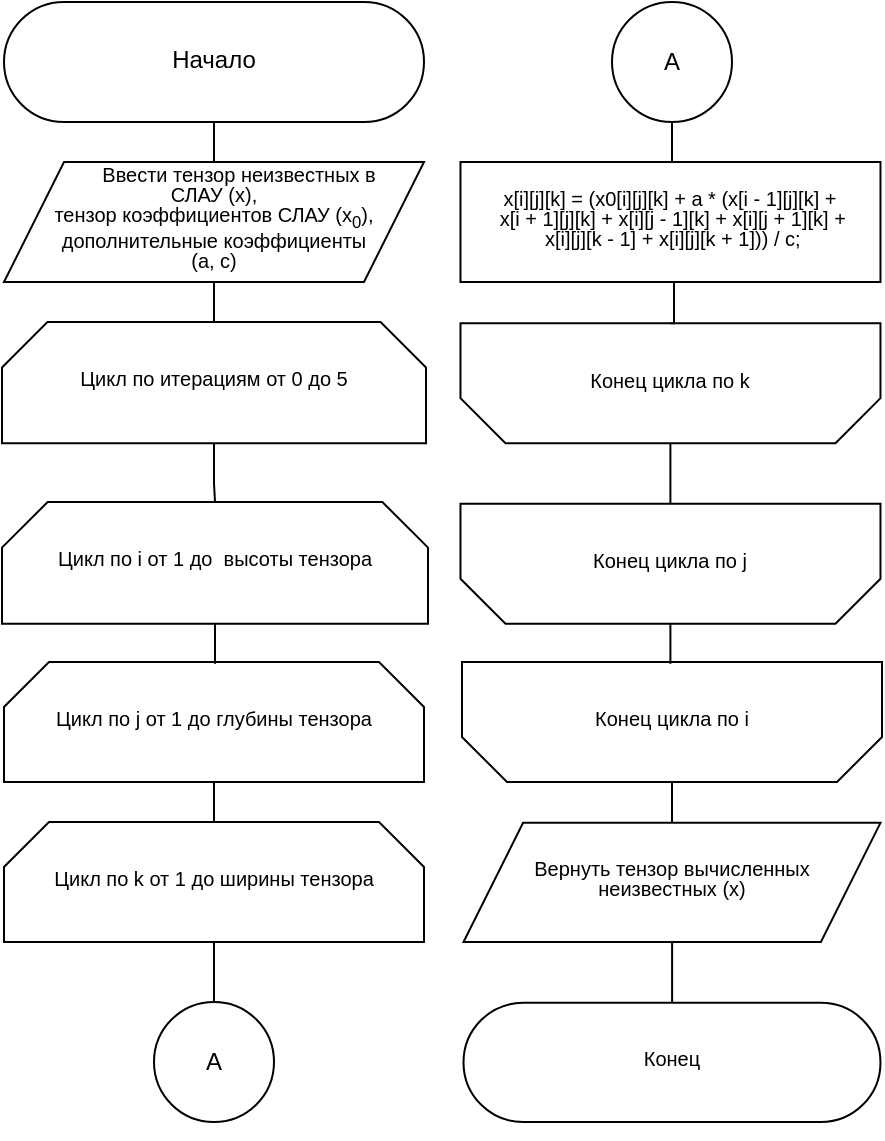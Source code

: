 <mxfile version="24.7.17">
  <diagram id="C5RBs43oDa-KdzZeNtuy" name="Page-1">
    <mxGraphModel dx="909" dy="562" grid="1" gridSize="10" guides="1" tooltips="1" connect="1" arrows="1" fold="1" page="1" pageScale="1" pageWidth="827" pageHeight="1169" math="0" shadow="0">
      <root>
        <mxCell id="WIyWlLk6GJQsqaUBKTNV-0" />
        <mxCell id="WIyWlLk6GJQsqaUBKTNV-1" parent="WIyWlLk6GJQsqaUBKTNV-0" />
        <mxCell id="6feE2uby9njF6zJ2HvsM-2" value="" style="edgeStyle=orthogonalEdgeStyle;rounded=0;orthogonalLoop=1;jettySize=auto;html=1;endArrow=none;endFill=0;fontFamily=Helvetica;" parent="WIyWlLk6GJQsqaUBKTNV-1" source="6feE2uby9njF6zJ2HvsM-0" target="6feE2uby9njF6zJ2HvsM-1" edge="1">
          <mxGeometry relative="1" as="geometry" />
        </mxCell>
        <mxCell id="6feE2uby9njF6zJ2HvsM-0" value="&lt;p style=&quot;line-height: 1;&quot;&gt;&lt;font style=&quot;font-size: 12px;&quot;&gt;Начало&lt;/font&gt;&lt;/p&gt;" style="shape=stencil(vZXxboMgEMafhj9dUNwDLG57j9NelRTBIKv27YegWdHq1s3OmJD7Dn/3nZyRsKytoEGSUAk1EvZKkiTHkku7WrHySkp92PkwnmJoGyyMF8+gOeQCfaY1Wp2w4wczIrisUHMzZNkboS92z3CzrFBSWghXsg0yV3kLAy7ts7T3sLH8JYgay6/RoB5NepUk7z/HPj0/Bhw/yG+Indzv7nc/cOg4ftTB7QaOf49lmVXWhptlORSnUqsPebhp5siFKJRQ2oZ+dbVIwuh4bTfTwPDhLRJTulZn/OpydizpJntCgC5WCWOkZ1l9CWMBusTIgqKjgDJ4m22H2CzlPoKet5FWBoaXGlTbtiu4vOo4vm34jo7nhPQPPdN/6fmuU3bTuxgip65Mrp1ZpfGbkfa/hY2qqxtc6UUFp/o/mBM+AQ==);whiteSpace=wrap;html=1;aspect=fixed;fontFamily=Helvetica;fontSize=10;spacingBottom=4;" parent="WIyWlLk6GJQsqaUBKTNV-1" vertex="1">
          <mxGeometry x="51" y="20" width="210" height="60" as="geometry" />
        </mxCell>
        <mxCell id="6feE2uby9njF6zJ2HvsM-5" value="" style="edgeStyle=orthogonalEdgeStyle;rounded=0;orthogonalLoop=1;jettySize=auto;html=1;endArrow=none;endFill=0;fontFamily=Helvetica;" parent="WIyWlLk6GJQsqaUBKTNV-1" source="6feE2uby9njF6zJ2HvsM-1" target="6feE2uby9njF6zJ2HvsM-4" edge="1">
          <mxGeometry relative="1" as="geometry" />
        </mxCell>
        <mxCell id="6feE2uby9njF6zJ2HvsM-1" value="&lt;p style=&quot;line-height: 1&quot;&gt;&lt;font&gt;&amp;nbsp; &amp;nbsp; &amp;nbsp; &amp;nbsp; &amp;nbsp;Ввести тензор неизвестных в &lt;br&gt;СЛАУ (x), &lt;br&gt;тензор коэффициентов&amp;nbsp;СЛАУ&amp;nbsp;&lt;/font&gt;&lt;span style=&quot;background-color: initial;&quot;&gt;(x&lt;/span&gt;&lt;sub style=&quot;background-color: initial;&quot;&gt;0&lt;/sub&gt;&lt;span style=&quot;background-color: initial;&quot;&gt;)&lt;/span&gt;&lt;span style=&quot;background-color: initial;&quot;&gt;, дополнительные&amp;nbsp;&lt;/span&gt;&lt;span style=&quot;background-color: initial;&quot;&gt;коэффициенты &lt;br&gt;(a, c)&lt;/span&gt;&lt;/p&gt;" style="shape=stencil(tZRtboQgEIZPw99GYXuAxrb3mMXZShbBAN1tb78jaLvWjzZWjQmZd/CZF0ZgovAVNMh4ZqBGJp4Z5yUEoIG0KgmHLIXXFOZ9DL5BGZJ4AafgqDFlfHD2jFdVhg6hTIVOhTYrXlj2RHPaVxTSGkMQZY0fZO7yBANl6NvsI8G68p+DqCF+jQFdZzKpjL/+HfvwuA8438nvENu739zvduCh43yvxm0GztdjRUHK3M8tiiPI85uz76acNHNSWkurraMwjbEW4yLrnuXFNNAevFGiT9f2gt+rnD5P0+ieoJW5I3zdCP9A/HBxWMFYQ5DaelzYSdJHmxnVmQ5S76zDX1qbrseFqrMTYulRhaimizwKNw==);whiteSpace=wrap;html=1;aspect=fixed;fontFamily=Helvetica;fontSize=10;spacingBottom=4;" parent="WIyWlLk6GJQsqaUBKTNV-1" vertex="1">
          <mxGeometry x="51" y="100" width="210" height="60" as="geometry" />
        </mxCell>
        <mxCell id="6feE2uby9njF6zJ2HvsM-7" value="" style="edgeStyle=orthogonalEdgeStyle;rounded=0;orthogonalLoop=1;jettySize=auto;html=1;endArrow=none;endFill=0;fontFamily=Helvetica;" parent="WIyWlLk6GJQsqaUBKTNV-1" source="6feE2uby9njF6zJ2HvsM-4" target="6feE2uby9njF6zJ2HvsM-6" edge="1">
          <mxGeometry relative="1" as="geometry" />
        </mxCell>
        <mxCell id="6feE2uby9njF6zJ2HvsM-4" value="&lt;p style=&quot;line-height: 1&quot;&gt;Цикл по итерациям от 0 до 5&lt;/p&gt;" style="strokeWidth=1;html=1;shape=stencil(rVXBUoMwFPyaXJmQ1EOPivXoxYPnlD5LpiEvE7C1f2/gwQgCbU1lmIG3C7t5ZBOYzKpCOWCCW1UCk89MCIPonmCvbbgPREHoilN5ojLta1U5yGsCj8prtTVATFV7PMBJ7+pOQtsCvK4bVm4YfwzPNKfMcrQ2iGi01YgZ8EFMaRve5V8kxpMHsjl3NVUuOJRQgx+hP829EsDES7RTepvTW4TTuKPe95rT+9+d0jinTczX478mKknXN85VRGM8WUfbLXQns4AsRVRmW5Uf9h4/7W52kB/amBwN+lDStTVjQvLuuNykU83ymRA9XeIRBtM6uybmpXsFo+1QQdwv0W8N5/Gg7tFYRYzjvxWi+oj4mrnBCi4kIuCTULToQhJDBtHDlYjSZr2U/olAi9KvowW+AQ==);whiteSpace=wrap;fontSize=10;fontFamily=Helvetica;spacingLeft=10;spacingRight=10;spacingBottom=4;aspect=fixed;" parent="WIyWlLk6GJQsqaUBKTNV-1" vertex="1">
          <mxGeometry x="50" y="180" width="212" height="60.57" as="geometry" />
        </mxCell>
        <mxCell id="6feE2uby9njF6zJ2HvsM-9" value="" style="edgeStyle=orthogonalEdgeStyle;rounded=0;orthogonalLoop=1;jettySize=auto;html=1;endArrow=none;endFill=0;fontFamily=Helvetica;" parent="WIyWlLk6GJQsqaUBKTNV-1" source="6feE2uby9njF6zJ2HvsM-6" target="6feE2uby9njF6zJ2HvsM-8" edge="1">
          <mxGeometry relative="1" as="geometry" />
        </mxCell>
        <mxCell id="6feE2uby9njF6zJ2HvsM-6" value="Цикл по i от 1 до&amp;nbsp; высоты тензора" style="strokeWidth=1;html=1;shape=stencil(rVXBUoMwFPyaXJmQ1EOPivXoxYPnlD5LpiEvE7C1f2/gwQgCbU1lmIG3C7t5ZBOYzKpCOWCCW1UCk89MCIPonmCvbbgPREHoilN5ojLta1U5yGsCj8prtTVATFV7PMBJ7+pOQtsCvK4bVm4YfwzPNKfMcrQ2iGi01YgZ8EFMaRve5V8kxpMHsjl3NVUuOJRQgx+hP829EsDES7RTepvTW4TTuKPe95rT+9+d0jinTczX478mKknXN85VRGM8WUfbLXQns4AsRVRmW5Uf9h4/7W52kB/amBwN+lDStTVjQvLuuNykU83ymRA9XeIRBtM6uybmpXsFo+1QQdwv0W8N5/Gg7tFYRYzjvxWi+oj4mrnBCi4kIuCTULToQhJDBtHDlYjSZr2U/olAi9KvowW+AQ==);whiteSpace=wrap;fontSize=10;fontFamily=Helvetica;spacingLeft=10;spacingRight=10;spacingBottom=4;aspect=fixed;" parent="WIyWlLk6GJQsqaUBKTNV-1" vertex="1">
          <mxGeometry x="50" y="270" width="213" height="60.86" as="geometry" />
        </mxCell>
        <mxCell id="6feE2uby9njF6zJ2HvsM-11" value="" style="edgeStyle=orthogonalEdgeStyle;rounded=0;orthogonalLoop=1;jettySize=auto;html=1;endArrow=none;endFill=0;fontFamily=Helvetica;" parent="WIyWlLk6GJQsqaUBKTNV-1" source="6feE2uby9njF6zJ2HvsM-8" target="6feE2uby9njF6zJ2HvsM-10" edge="1">
          <mxGeometry relative="1" as="geometry" />
        </mxCell>
        <mxCell id="6feE2uby9njF6zJ2HvsM-8" value="&lt;p style=&quot;line-height: 1&quot;&gt;Цикл по j от 1 до глубины тензора&lt;/p&gt;" style="strokeWidth=1;html=1;shape=stencil(rVXBUoMwFPyaXJmQ1EOPivXoxYPnlD5LpiEvE7C1f2/gwQgCbU1lmIG3C7t5ZBOYzKpCOWCCW1UCk89MCIPonmCvbbgPREHoilN5ojLta1U5yGsCj8prtTVATFV7PMBJ7+pOQtsCvK4bVm4YfwzPNKfMcrQ2iGi01YgZ8EFMaRve5V8kxpMHsjl3NVUuOJRQgx+hP829EsDES7RTepvTW4TTuKPe95rT+9+d0jinTczX478mKknXN85VRGM8WUfbLXQns4AsRVRmW5Uf9h4/7W52kB/amBwN+lDStTVjQvLuuNykU83ymRA9XeIRBtM6uybmpXsFo+1QQdwv0W8N5/Gg7tFYRYzjvxWi+oj4mrnBCi4kIuCTULToQhJDBtHDlYjSZr2U/olAi9KvowW+AQ==);whiteSpace=wrap;fontSize=10;fontFamily=Helvetica;spacingLeft=10;spacingRight=10;spacingBottom=4;aspect=fixed;" parent="WIyWlLk6GJQsqaUBKTNV-1" vertex="1">
          <mxGeometry x="51" y="350" width="210" height="60" as="geometry" />
        </mxCell>
        <mxCell id="6feE2uby9njF6zJ2HvsM-13" value="" style="edgeStyle=orthogonalEdgeStyle;rounded=0;orthogonalLoop=1;jettySize=auto;html=1;endArrow=none;endFill=0;fontFamily=Helvetica;entryX=0.5;entryY=0;entryDx=0;entryDy=0;" parent="WIyWlLk6GJQsqaUBKTNV-1" source="6feE2uby9njF6zJ2HvsM-10" target="6feE2uby9njF6zJ2HvsM-16" edge="1">
          <mxGeometry relative="1" as="geometry">
            <mxPoint x="156" y="510" as="targetPoint" />
          </mxGeometry>
        </mxCell>
        <mxCell id="6feE2uby9njF6zJ2HvsM-10" value="&lt;p style=&quot;line-height: 1&quot;&gt;Цикл по k от 1 до ширины тензора&lt;/p&gt;" style="strokeWidth=1;html=1;shape=stencil(rVXBUoMwFPyaXJmQ1EOPivXoxYPnlD5LpiEvE7C1f2/gwQgCbU1lmIG3C7t5ZBOYzKpCOWCCW1UCk89MCIPonmCvbbgPREHoilN5ojLta1U5yGsCj8prtTVATFV7PMBJ7+pOQtsCvK4bVm4YfwzPNKfMcrQ2iGi01YgZ8EFMaRve5V8kxpMHsjl3NVUuOJRQgx+hP829EsDES7RTepvTW4TTuKPe95rT+9+d0jinTczX478mKknXN85VRGM8WUfbLXQns4AsRVRmW5Uf9h4/7W52kB/amBwN+lDStTVjQvLuuNykU83ymRA9XeIRBtM6uybmpXsFo+1QQdwv0W8N5/Gg7tFYRYzjvxWi+oj4mrnBCi4kIuCTULToQhJDBtHDlYjSZr2U/olAi9KvowW+AQ==);whiteSpace=wrap;fontSize=10;fontFamily=Helvetica;spacingLeft=10;spacingRight=10;spacingBottom=4;aspect=fixed;" parent="WIyWlLk6GJQsqaUBKTNV-1" vertex="1">
          <mxGeometry x="51" y="430" width="210" height="60" as="geometry" />
        </mxCell>
        <mxCell id="6feE2uby9njF6zJ2HvsM-22" value="" style="edgeStyle=orthogonalEdgeStyle;rounded=0;orthogonalLoop=1;jettySize=auto;html=1;endArrow=none;endFill=0;fontFamily=Helvetica;" parent="WIyWlLk6GJQsqaUBKTNV-1" source="6feE2uby9njF6zJ2HvsM-14" target="6feE2uby9njF6zJ2HvsM-21" edge="1">
          <mxGeometry relative="1" as="geometry" />
        </mxCell>
        <mxCell id="6feE2uby9njF6zJ2HvsM-14" value="&lt;p style=&quot;line-height: 1&quot;&gt;Конец цикла по k&lt;/p&gt;" style="strokeWidth=1;html=1;shape=stencil(rVTBUoMwEP2aXJmQtDN6dBCPvXjwnNJVMk2zTMBW/96FBS0itEYZZmDfwnt52d0IndWlqUAo6c0BhL4XSjnEKvc7eiO4ZGwlOTxxmA6xqSsoGgaPJlizdcCZugm4h5PdNT2F9SUE27RZnQt5R9+0t84K9J5ILPp6lDnLE5mxnv6Vb0wmkzXLvPcxRxUpHKCBMEK/rG0YEOohWim9TukxQmnsaNC9pPT0e6U0TimP2T35rVDJzZU7uIkwJpPbaLkZdzojZK5FdbY1xf4l4CvNy0+LfLbOFegwUMjPTkwoLftr2WRl2vGZJIb0AY8w20BLzAOBs/6M4HOs/49CrSM41LiIq5h1/J0ixkjhsIaFehI+KWmHzvQRdRAGuNBgfNTO9e6EoEP52O+ADw==);whiteSpace=wrap;fontSize=10;fontFamily=Helvetica;spacingLeft=10;spacingRight=10;spacingBottom=4;aspect=fixed;" parent="WIyWlLk6GJQsqaUBKTNV-1" vertex="1">
          <mxGeometry x="279.24" y="180.57" width="210" height="60" as="geometry" />
        </mxCell>
        <mxCell id="6feE2uby9njF6zJ2HvsM-16" value="A" style="ellipse;whiteSpace=wrap;html=1;aspect=fixed;fillColor=none;fontFamily=Helvetica;" parent="WIyWlLk6GJQsqaUBKTNV-1" vertex="1">
          <mxGeometry x="126" y="520" width="60" height="60" as="geometry" />
        </mxCell>
        <mxCell id="6feE2uby9njF6zJ2HvsM-18" style="edgeStyle=orthogonalEdgeStyle;rounded=0;orthogonalLoop=1;jettySize=auto;html=1;exitX=0.5;exitY=1;exitDx=0;exitDy=0;fontFamily=Helvetica;" parent="WIyWlLk6GJQsqaUBKTNV-1" source="6feE2uby9njF6zJ2HvsM-16" target="6feE2uby9njF6zJ2HvsM-16" edge="1">
          <mxGeometry relative="1" as="geometry" />
        </mxCell>
        <mxCell id="6feE2uby9njF6zJ2HvsM-25" value="" style="edgeStyle=orthogonalEdgeStyle;rounded=0;orthogonalLoop=1;jettySize=auto;html=1;endArrow=none;endFill=0;fontFamily=Helvetica;" parent="WIyWlLk6GJQsqaUBKTNV-1" source="6feE2uby9njF6zJ2HvsM-21" target="6feE2uby9njF6zJ2HvsM-24" edge="1">
          <mxGeometry relative="1" as="geometry" />
        </mxCell>
        <mxCell id="6feE2uby9njF6zJ2HvsM-21" value="&lt;p style=&quot;line-height: 1&quot;&gt;Конец цикла по j&lt;/p&gt;" style="strokeWidth=1;html=1;shape=stencil(rVTBUoMwEP2aXJmQtDN6dBCPvXjwnNJVMk2zTMBW/96FBS0itEYZZmDfwnt52d0IndWlqUAo6c0BhL4XSjnEKvc7eiO4ZGwlOTxxmA6xqSsoGgaPJlizdcCZugm4h5PdNT2F9SUE27RZnQt5R9+0t84K9J5ILPp6lDnLE5mxnv6Vb0wmkzXLvPcxRxUpHKCBMEK/rG0YEOohWim9TukxQmnsaNC9pPT0e6U0TimP2T35rVDJzZU7uIkwJpPbaLkZdzojZK5FdbY1xf4l4CvNy0+LfLbOFegwUMjPTkwoLftr2WRl2vGZJIb0AY8w20BLzAOBs/6M4HOs/49CrSM41LiIq5h1/J0ixkjhsIaFehI+KWmHzvQRdRAGuNBgfNTO9e6EoEP52O+ADw==);whiteSpace=wrap;fontSize=10;fontFamily=Helvetica;spacingLeft=10;spacingRight=10;spacingBottom=4;aspect=fixed;" parent="WIyWlLk6GJQsqaUBKTNV-1" vertex="1">
          <mxGeometry x="279.24" y="270.86" width="210" height="60" as="geometry" />
        </mxCell>
        <mxCell id="6feE2uby9njF6zJ2HvsM-27" value="" style="edgeStyle=orthogonalEdgeStyle;rounded=0;orthogonalLoop=1;jettySize=auto;html=1;endArrow=none;endFill=0;fontFamily=Helvetica;" parent="WIyWlLk6GJQsqaUBKTNV-1" source="6feE2uby9njF6zJ2HvsM-24" target="6feE2uby9njF6zJ2HvsM-26" edge="1">
          <mxGeometry relative="1" as="geometry" />
        </mxCell>
        <mxCell id="6feE2uby9njF6zJ2HvsM-24" value="&lt;p style=&quot;line-height: 1&quot;&gt;Конец цикла по i&lt;/p&gt;" style="strokeWidth=1;html=1;shape=stencil(rVTBUoMwEP2aXJmQtDN6dBCPvXjwnNJVMk2zTMBW/96FBS0itEYZZmDfwnt52d0IndWlqUAo6c0BhL4XSjnEKvc7eiO4ZGwlOTxxmA6xqSsoGgaPJlizdcCZugm4h5PdNT2F9SUE27RZnQt5R9+0t84K9J5ILPp6lDnLE5mxnv6Vb0wmkzXLvPcxRxUpHKCBMEK/rG0YEOohWim9TukxQmnsaNC9pPT0e6U0TimP2T35rVDJzZU7uIkwJpPbaLkZdzojZK5FdbY1xf4l4CvNy0+LfLbOFegwUMjPTkwoLftr2WRl2vGZJIb0AY8w20BLzAOBs/6M4HOs/49CrSM41LiIq5h1/J0ixkjhsIaFehI+KWmHzvQRdRAGuNBgfNTO9e6EoEP52O+ADw==);whiteSpace=wrap;fontSize=10;fontFamily=Helvetica;spacingLeft=10;spacingRight=10;spacingBottom=4;aspect=fixed;" parent="WIyWlLk6GJQsqaUBKTNV-1" vertex="1">
          <mxGeometry x="280" y="350" width="210" height="60" as="geometry" />
        </mxCell>
        <mxCell id="6feE2uby9njF6zJ2HvsM-29" value="" style="edgeStyle=orthogonalEdgeStyle;rounded=0;orthogonalLoop=1;jettySize=auto;html=1;endArrow=none;endFill=0;fontFamily=Helvetica;" parent="WIyWlLk6GJQsqaUBKTNV-1" source="6feE2uby9njF6zJ2HvsM-26" target="6feE2uby9njF6zJ2HvsM-28" edge="1">
          <mxGeometry relative="1" as="geometry" />
        </mxCell>
        <mxCell id="6feE2uby9njF6zJ2HvsM-26" value="&lt;p style=&quot;line-height: 1&quot;&gt;Вернуть тензор вычисленных &lt;br&gt;неизвестных (x)&lt;/p&gt;" style="shape=stencil(tZRtboQgEIZPw99GYXuAxrb3mMXZShbBAN1tb78jaLvWjzZWjQmZd/CZF0ZgovAVNMh4ZqBGJp4Z5yUEoIG0KgmHLIXXFOZ9DL5BGZJ4AafgqDFlfHD2jFdVhg6hTIVOhTYrXlj2RHPaVxTSGkMQZY0fZO7yBANl6NvsI8G68p+DqCF+jQFdZzKpjL/+HfvwuA8438nvENu739zvduCh43yvxm0GztdjRUHK3M8tiiPI85uz76acNHNSWkurraMwjbEW4yLrnuXFNNAevFGiT9f2gt+rnD5P0+ieoJW5I3zdCP9A/HBxWMFYQ5DaelzYSdJHmxnVmQ5S76zDX1qbrseFqrMTYulRhaimizwKNw==);whiteSpace=wrap;html=1;aspect=fixed;fontFamily=Helvetica;fontSize=10;spacingBottom=4;" parent="WIyWlLk6GJQsqaUBKTNV-1" vertex="1">
          <mxGeometry x="280.75" y="430.43" width="208.49" height="59.57" as="geometry" />
        </mxCell>
        <mxCell id="6feE2uby9njF6zJ2HvsM-28" value="&lt;p style=&quot;line-height: 1 ; font-size: 10px&quot;&gt;Конец&lt;/p&gt;" style="shape=stencil(vZVhboMwDIVPk59MgbADTGy7h0tdiBoSFLJCb7+QgNZAYesGQwj07PD5mRhBWNaUUCNJqIQKCXslSYLyaK82VHqdUi9bL+NRQ1NjbnzwAprDQaDPNEarM7b8aAYElyVqbvoseyP0xa7pT5blSkoL4Uo2QeYmb2HApX2Wdh42lL8Gqrb8Cg3qwaSPkuT959in533A8U5+Q+zofnO/24FDx/FeG7cZOP49lmU2sjTcLDtAfi60+rBf2j0zJy5EroTSVvq7q0USRodjvZka+g9vlhjTlbrgV5eTbUlX2SMCdL5IGJSeZPU11AJ0gZEFRScBRfA2mxaxnoe7CDreRFoZ6F9qUG3druDypuP4vuEHOp4S0j/0TP+l54d22U3vbIhcdGFy7cwqjd+MtP8trFRdXOBKzyq4qP9/ucAn);whiteSpace=wrap;html=1;aspect=fixed;fontFamily=Helvetica;fontSize=10;spacingBottom=4;" parent="WIyWlLk6GJQsqaUBKTNV-1" vertex="1">
          <mxGeometry x="280.75" y="520.43" width="208.49" height="59.57" as="geometry" />
        </mxCell>
        <mxCell id="iPbyum4tGRk9IW_FvKdQ-3" value="" style="edgeStyle=orthogonalEdgeStyle;rounded=0;orthogonalLoop=1;jettySize=auto;html=1;entryX=0.5;entryY=0;entryDx=0;entryDy=0;entryPerimeter=0;endArrow=none;endFill=0;" edge="1" parent="WIyWlLk6GJQsqaUBKTNV-1" source="iPbyum4tGRk9IW_FvKdQ-0" target="6feE2uby9njF6zJ2HvsM-14">
          <mxGeometry relative="1" as="geometry">
            <mxPoint x="386" y="180" as="targetPoint" />
            <Array as="points">
              <mxPoint x="386" y="181" />
            </Array>
          </mxGeometry>
        </mxCell>
        <mxCell id="iPbyum4tGRk9IW_FvKdQ-0" value="&lt;p style=&quot;line-height: 1&quot;&gt;&lt;font&gt;x[i][j][k] = (x0[i][j][k] + a * (x[i - 1][j][k] +&lt;br&gt;&amp;nbsp;x[i + 1][j][k] + x[i][j - 1][k] + x[i][j + 1][k] +&lt;br&gt;&amp;nbsp;&lt;span style=&quot;background-color: initial;&quot;&gt;x[i][j][k - 1] + x[i][j][k + 1])) / c;&lt;/span&gt;&lt;/font&gt;&lt;/p&gt;" style="shape=stencil(tVTRboMwDPyavFYh2T5gYtt/pKlXotIkcrJ1/fuaGKQiBq0mQEjgu3B3Bhyh69SYCEJJb84g9LtQKmKwkBLdEdww9iK5vHBZDbVJEWxm8MegM/sWmEkZwwku7pB7CecbQJc7Vn8I+UZrulPXNnhPIi74NGLueBIzztOz8pfFevvrqIqkf4YM2IdkVKjP52V3r9sIVxvlHcsO6VfPu57wOHG11YdbTbj6v6yuCZn7uXW9N/Z0xPDtD3+G+XJta0MbkEq+Fi+htOyP5Wai6QZvQgw0dmO7PE4PRn/OmPCJd0FnGqZWA8KDN8G7yYLr7IJiPXEoKG99BbgB);whiteSpace=wrap;html=1;aspect=fixed;fontFamily=Helvetica;fontSize=10;spacingBottom=4;" vertex="1" parent="WIyWlLk6GJQsqaUBKTNV-1">
          <mxGeometry x="279.24" y="100" width="210" height="60" as="geometry" />
        </mxCell>
        <mxCell id="iPbyum4tGRk9IW_FvKdQ-4" value="" style="edgeStyle=orthogonalEdgeStyle;rounded=0;orthogonalLoop=1;jettySize=auto;html=1;endArrow=none;endFill=0;" edge="1" parent="WIyWlLk6GJQsqaUBKTNV-1" source="iPbyum4tGRk9IW_FvKdQ-1" target="iPbyum4tGRk9IW_FvKdQ-0">
          <mxGeometry relative="1" as="geometry" />
        </mxCell>
        <mxCell id="iPbyum4tGRk9IW_FvKdQ-1" value="A" style="ellipse;whiteSpace=wrap;html=1;aspect=fixed;fillColor=none;fontFamily=Helvetica;" vertex="1" parent="WIyWlLk6GJQsqaUBKTNV-1">
          <mxGeometry x="355" y="20" width="60" height="60" as="geometry" />
        </mxCell>
      </root>
    </mxGraphModel>
  </diagram>
</mxfile>
